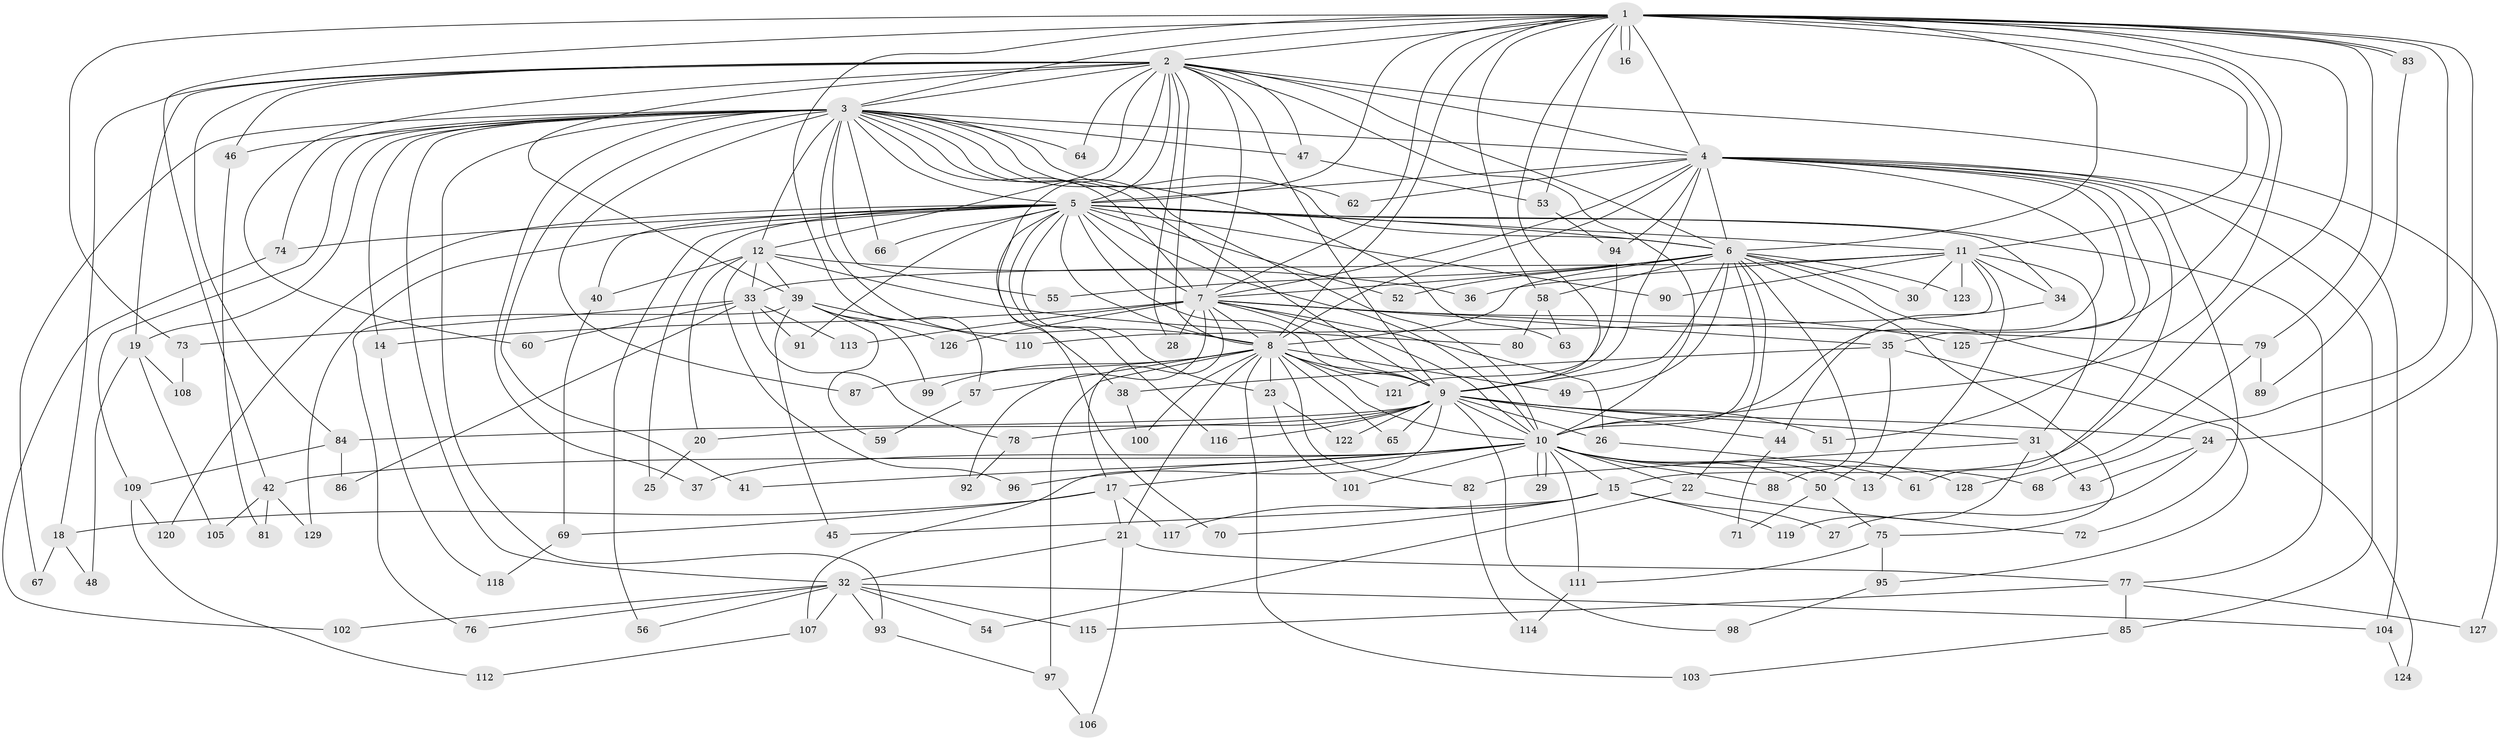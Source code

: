 // Generated by graph-tools (version 1.1) at 2025/01/03/09/25 03:01:16]
// undirected, 129 vertices, 283 edges
graph export_dot {
graph [start="1"]
  node [color=gray90,style=filled];
  1;
  2;
  3;
  4;
  5;
  6;
  7;
  8;
  9;
  10;
  11;
  12;
  13;
  14;
  15;
  16;
  17;
  18;
  19;
  20;
  21;
  22;
  23;
  24;
  25;
  26;
  27;
  28;
  29;
  30;
  31;
  32;
  33;
  34;
  35;
  36;
  37;
  38;
  39;
  40;
  41;
  42;
  43;
  44;
  45;
  46;
  47;
  48;
  49;
  50;
  51;
  52;
  53;
  54;
  55;
  56;
  57;
  58;
  59;
  60;
  61;
  62;
  63;
  64;
  65;
  66;
  67;
  68;
  69;
  70;
  71;
  72;
  73;
  74;
  75;
  76;
  77;
  78;
  79;
  80;
  81;
  82;
  83;
  84;
  85;
  86;
  87;
  88;
  89;
  90;
  91;
  92;
  93;
  94;
  95;
  96;
  97;
  98;
  99;
  100;
  101;
  102;
  103;
  104;
  105;
  106;
  107;
  108;
  109;
  110;
  111;
  112;
  113;
  114;
  115;
  116;
  117;
  118;
  119;
  120;
  121;
  122;
  123;
  124;
  125;
  126;
  127;
  128;
  129;
  1 -- 2;
  1 -- 3;
  1 -- 4;
  1 -- 5;
  1 -- 6;
  1 -- 7;
  1 -- 8;
  1 -- 9;
  1 -- 10;
  1 -- 11;
  1 -- 15;
  1 -- 16;
  1 -- 16;
  1 -- 24;
  1 -- 42;
  1 -- 53;
  1 -- 57;
  1 -- 58;
  1 -- 68;
  1 -- 73;
  1 -- 79;
  1 -- 83;
  1 -- 83;
  1 -- 125;
  2 -- 3;
  2 -- 4;
  2 -- 5;
  2 -- 6;
  2 -- 7;
  2 -- 8;
  2 -- 9;
  2 -- 10;
  2 -- 12;
  2 -- 18;
  2 -- 19;
  2 -- 28;
  2 -- 38;
  2 -- 39;
  2 -- 46;
  2 -- 47;
  2 -- 60;
  2 -- 64;
  2 -- 84;
  2 -- 127;
  3 -- 4;
  3 -- 5;
  3 -- 6;
  3 -- 7;
  3 -- 8;
  3 -- 9;
  3 -- 10;
  3 -- 12;
  3 -- 14;
  3 -- 19;
  3 -- 32;
  3 -- 37;
  3 -- 41;
  3 -- 46;
  3 -- 47;
  3 -- 55;
  3 -- 62;
  3 -- 63;
  3 -- 64;
  3 -- 66;
  3 -- 67;
  3 -- 74;
  3 -- 87;
  3 -- 93;
  3 -- 109;
  4 -- 5;
  4 -- 6;
  4 -- 7;
  4 -- 8;
  4 -- 9;
  4 -- 10;
  4 -- 35;
  4 -- 51;
  4 -- 61;
  4 -- 62;
  4 -- 72;
  4 -- 85;
  4 -- 94;
  4 -- 104;
  5 -- 6;
  5 -- 7;
  5 -- 8;
  5 -- 9;
  5 -- 10;
  5 -- 11;
  5 -- 23;
  5 -- 25;
  5 -- 34;
  5 -- 40;
  5 -- 52;
  5 -- 56;
  5 -- 66;
  5 -- 70;
  5 -- 74;
  5 -- 77;
  5 -- 90;
  5 -- 91;
  5 -- 116;
  5 -- 120;
  5 -- 129;
  6 -- 7;
  6 -- 8;
  6 -- 9;
  6 -- 10;
  6 -- 22;
  6 -- 30;
  6 -- 49;
  6 -- 52;
  6 -- 55;
  6 -- 58;
  6 -- 75;
  6 -- 88;
  6 -- 123;
  6 -- 124;
  7 -- 8;
  7 -- 9;
  7 -- 10;
  7 -- 14;
  7 -- 17;
  7 -- 26;
  7 -- 28;
  7 -- 35;
  7 -- 79;
  7 -- 92;
  7 -- 113;
  7 -- 125;
  7 -- 126;
  8 -- 9;
  8 -- 10;
  8 -- 21;
  8 -- 23;
  8 -- 49;
  8 -- 57;
  8 -- 65;
  8 -- 82;
  8 -- 87;
  8 -- 97;
  8 -- 99;
  8 -- 100;
  8 -- 103;
  8 -- 121;
  9 -- 10;
  9 -- 20;
  9 -- 24;
  9 -- 26;
  9 -- 31;
  9 -- 44;
  9 -- 51;
  9 -- 65;
  9 -- 78;
  9 -- 84;
  9 -- 98;
  9 -- 107;
  9 -- 116;
  9 -- 122;
  10 -- 13;
  10 -- 15;
  10 -- 17;
  10 -- 22;
  10 -- 29;
  10 -- 29;
  10 -- 37;
  10 -- 41;
  10 -- 42;
  10 -- 50;
  10 -- 68;
  10 -- 88;
  10 -- 96;
  10 -- 101;
  10 -- 111;
  10 -- 128;
  11 -- 13;
  11 -- 30;
  11 -- 31;
  11 -- 33;
  11 -- 34;
  11 -- 36;
  11 -- 90;
  11 -- 110;
  11 -- 123;
  12 -- 20;
  12 -- 33;
  12 -- 36;
  12 -- 39;
  12 -- 40;
  12 -- 80;
  12 -- 96;
  14 -- 118;
  15 -- 27;
  15 -- 45;
  15 -- 70;
  15 -- 117;
  15 -- 119;
  17 -- 18;
  17 -- 21;
  17 -- 69;
  17 -- 117;
  18 -- 48;
  18 -- 67;
  19 -- 48;
  19 -- 105;
  19 -- 108;
  20 -- 25;
  21 -- 32;
  21 -- 77;
  21 -- 106;
  22 -- 54;
  22 -- 72;
  23 -- 101;
  23 -- 122;
  24 -- 27;
  24 -- 43;
  26 -- 61;
  31 -- 43;
  31 -- 82;
  31 -- 119;
  32 -- 54;
  32 -- 56;
  32 -- 76;
  32 -- 93;
  32 -- 102;
  32 -- 104;
  32 -- 107;
  32 -- 115;
  33 -- 60;
  33 -- 73;
  33 -- 78;
  33 -- 86;
  33 -- 91;
  33 -- 113;
  34 -- 44;
  35 -- 38;
  35 -- 50;
  35 -- 95;
  38 -- 100;
  39 -- 45;
  39 -- 59;
  39 -- 76;
  39 -- 99;
  39 -- 110;
  39 -- 126;
  40 -- 69;
  42 -- 81;
  42 -- 105;
  42 -- 129;
  44 -- 71;
  46 -- 81;
  47 -- 53;
  50 -- 71;
  50 -- 75;
  53 -- 94;
  57 -- 59;
  58 -- 63;
  58 -- 80;
  69 -- 118;
  73 -- 108;
  74 -- 102;
  75 -- 95;
  75 -- 111;
  77 -- 85;
  77 -- 115;
  77 -- 127;
  78 -- 92;
  79 -- 89;
  79 -- 128;
  82 -- 114;
  83 -- 89;
  84 -- 86;
  84 -- 109;
  85 -- 103;
  93 -- 97;
  94 -- 121;
  95 -- 98;
  97 -- 106;
  104 -- 124;
  107 -- 112;
  109 -- 112;
  109 -- 120;
  111 -- 114;
}

